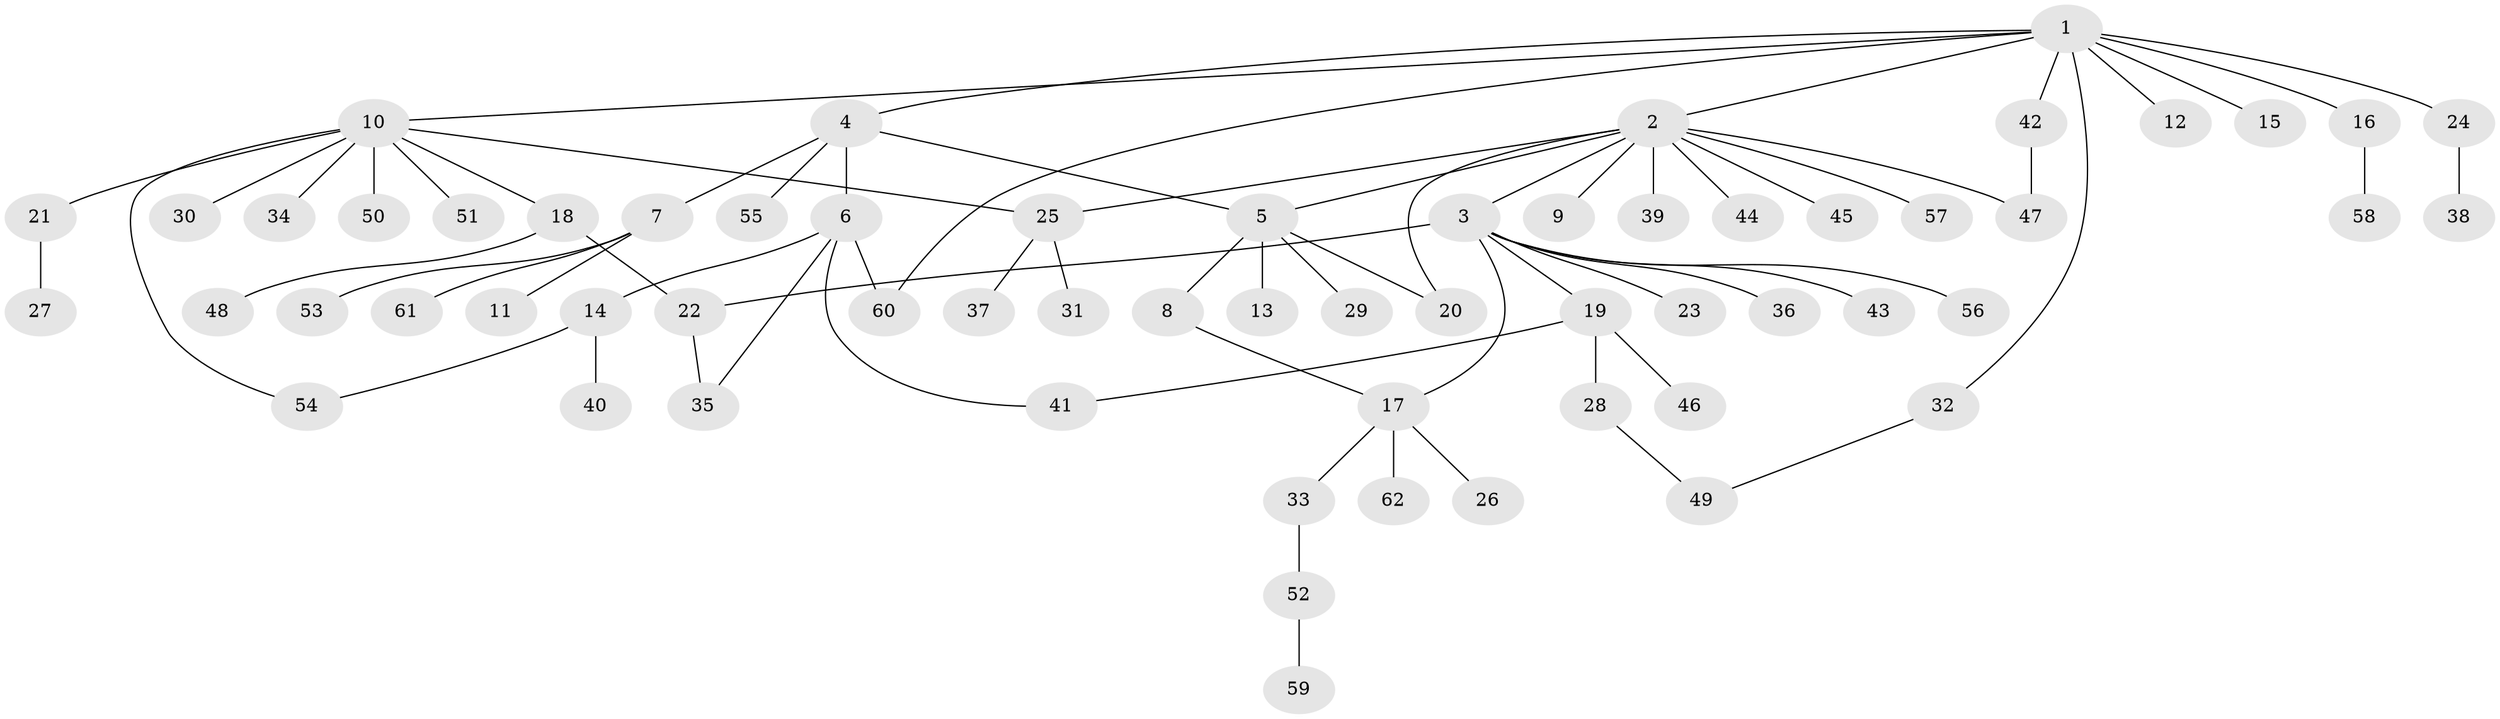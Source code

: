 // coarse degree distribution, {2: 0.24, 3: 0.16, 8: 0.04, 1: 0.36, 7: 0.04, 5: 0.08, 6: 0.04, 4: 0.04}
// Generated by graph-tools (version 1.1) at 2025/36/03/04/25 23:36:48]
// undirected, 62 vertices, 72 edges
graph export_dot {
  node [color=gray90,style=filled];
  1;
  2;
  3;
  4;
  5;
  6;
  7;
  8;
  9;
  10;
  11;
  12;
  13;
  14;
  15;
  16;
  17;
  18;
  19;
  20;
  21;
  22;
  23;
  24;
  25;
  26;
  27;
  28;
  29;
  30;
  31;
  32;
  33;
  34;
  35;
  36;
  37;
  38;
  39;
  40;
  41;
  42;
  43;
  44;
  45;
  46;
  47;
  48;
  49;
  50;
  51;
  52;
  53;
  54;
  55;
  56;
  57;
  58;
  59;
  60;
  61;
  62;
  1 -- 2;
  1 -- 4;
  1 -- 10;
  1 -- 12;
  1 -- 15;
  1 -- 16;
  1 -- 24;
  1 -- 32;
  1 -- 42;
  1 -- 60;
  2 -- 3;
  2 -- 5;
  2 -- 9;
  2 -- 20;
  2 -- 25;
  2 -- 39;
  2 -- 44;
  2 -- 45;
  2 -- 47;
  2 -- 57;
  3 -- 17;
  3 -- 19;
  3 -- 22;
  3 -- 23;
  3 -- 36;
  3 -- 43;
  3 -- 56;
  4 -- 5;
  4 -- 6;
  4 -- 7;
  4 -- 55;
  5 -- 8;
  5 -- 13;
  5 -- 20;
  5 -- 29;
  6 -- 14;
  6 -- 35;
  6 -- 41;
  6 -- 60;
  7 -- 11;
  7 -- 53;
  7 -- 61;
  8 -- 17;
  10 -- 18;
  10 -- 21;
  10 -- 25;
  10 -- 30;
  10 -- 34;
  10 -- 50;
  10 -- 51;
  10 -- 54;
  14 -- 40;
  14 -- 54;
  16 -- 58;
  17 -- 26;
  17 -- 33;
  17 -- 62;
  18 -- 22;
  18 -- 48;
  19 -- 28;
  19 -- 41;
  19 -- 46;
  21 -- 27;
  22 -- 35;
  24 -- 38;
  25 -- 31;
  25 -- 37;
  28 -- 49;
  32 -- 49;
  33 -- 52;
  42 -- 47;
  52 -- 59;
}
